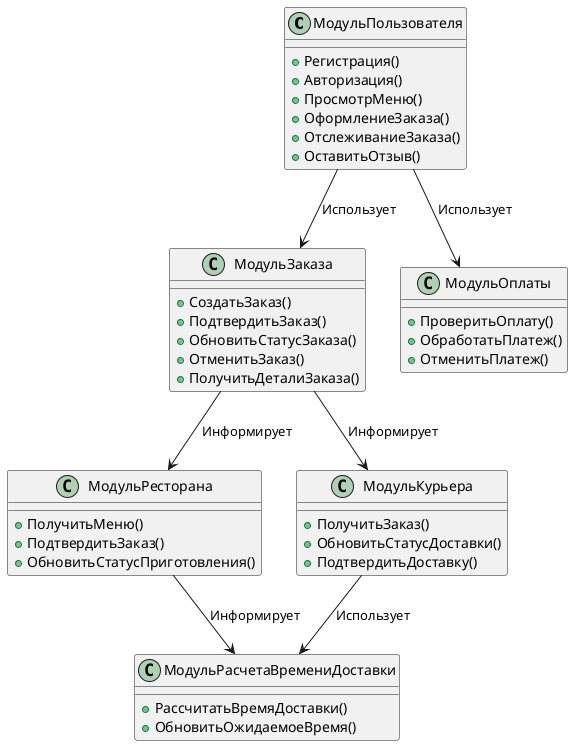 @startuml ""
class МодульПользователя {
  +Регистрация()
  +Авторизация()
  +ПросмотрМеню()
  +ОформлениеЗаказа()
  +ОтслеживаниеЗаказа()
  +ОставитьОтзыв()
}

class МодульЗаказа {
  +СоздатьЗаказ()
  +ПодтвердитьЗаказ()
  +ОбновитьСтатусЗаказа()
  +ОтменитьЗаказ()
  +ПолучитьДеталиЗаказа()
}

class МодульРесторана {
  +ПолучитьМеню()
  +ПодтвердитьЗаказ()
  +ОбновитьСтатусПриготовления()
}

class МодульКурьера {
  +ПолучитьЗаказ()
  +ОбновитьСтатусДоставки()
  +ПодтвердитьДоставку()
}

class МодульОплаты {
  +ПроверитьОплату()
  +ОбработатьПлатеж()
  +ОтменитьПлатеж()
}

class МодульРасчетаВремениДоставки {
  +РассчитатьВремяДоставки()
  +ОбновитьОжидаемоеВремя()
}

МодульПользователя --> МодульЗаказа : Использует
МодульЗаказа --> МодульРесторана : Информирует
МодульЗаказа --> МодульКурьера : Информирует
МодульПользователя --> МодульОплаты : Использует
МодульКурьера --> МодульРасчетаВремениДоставки : Использует
МодульРесторана --> МодульРасчетаВремениДоставки : Информирует

@enduml
